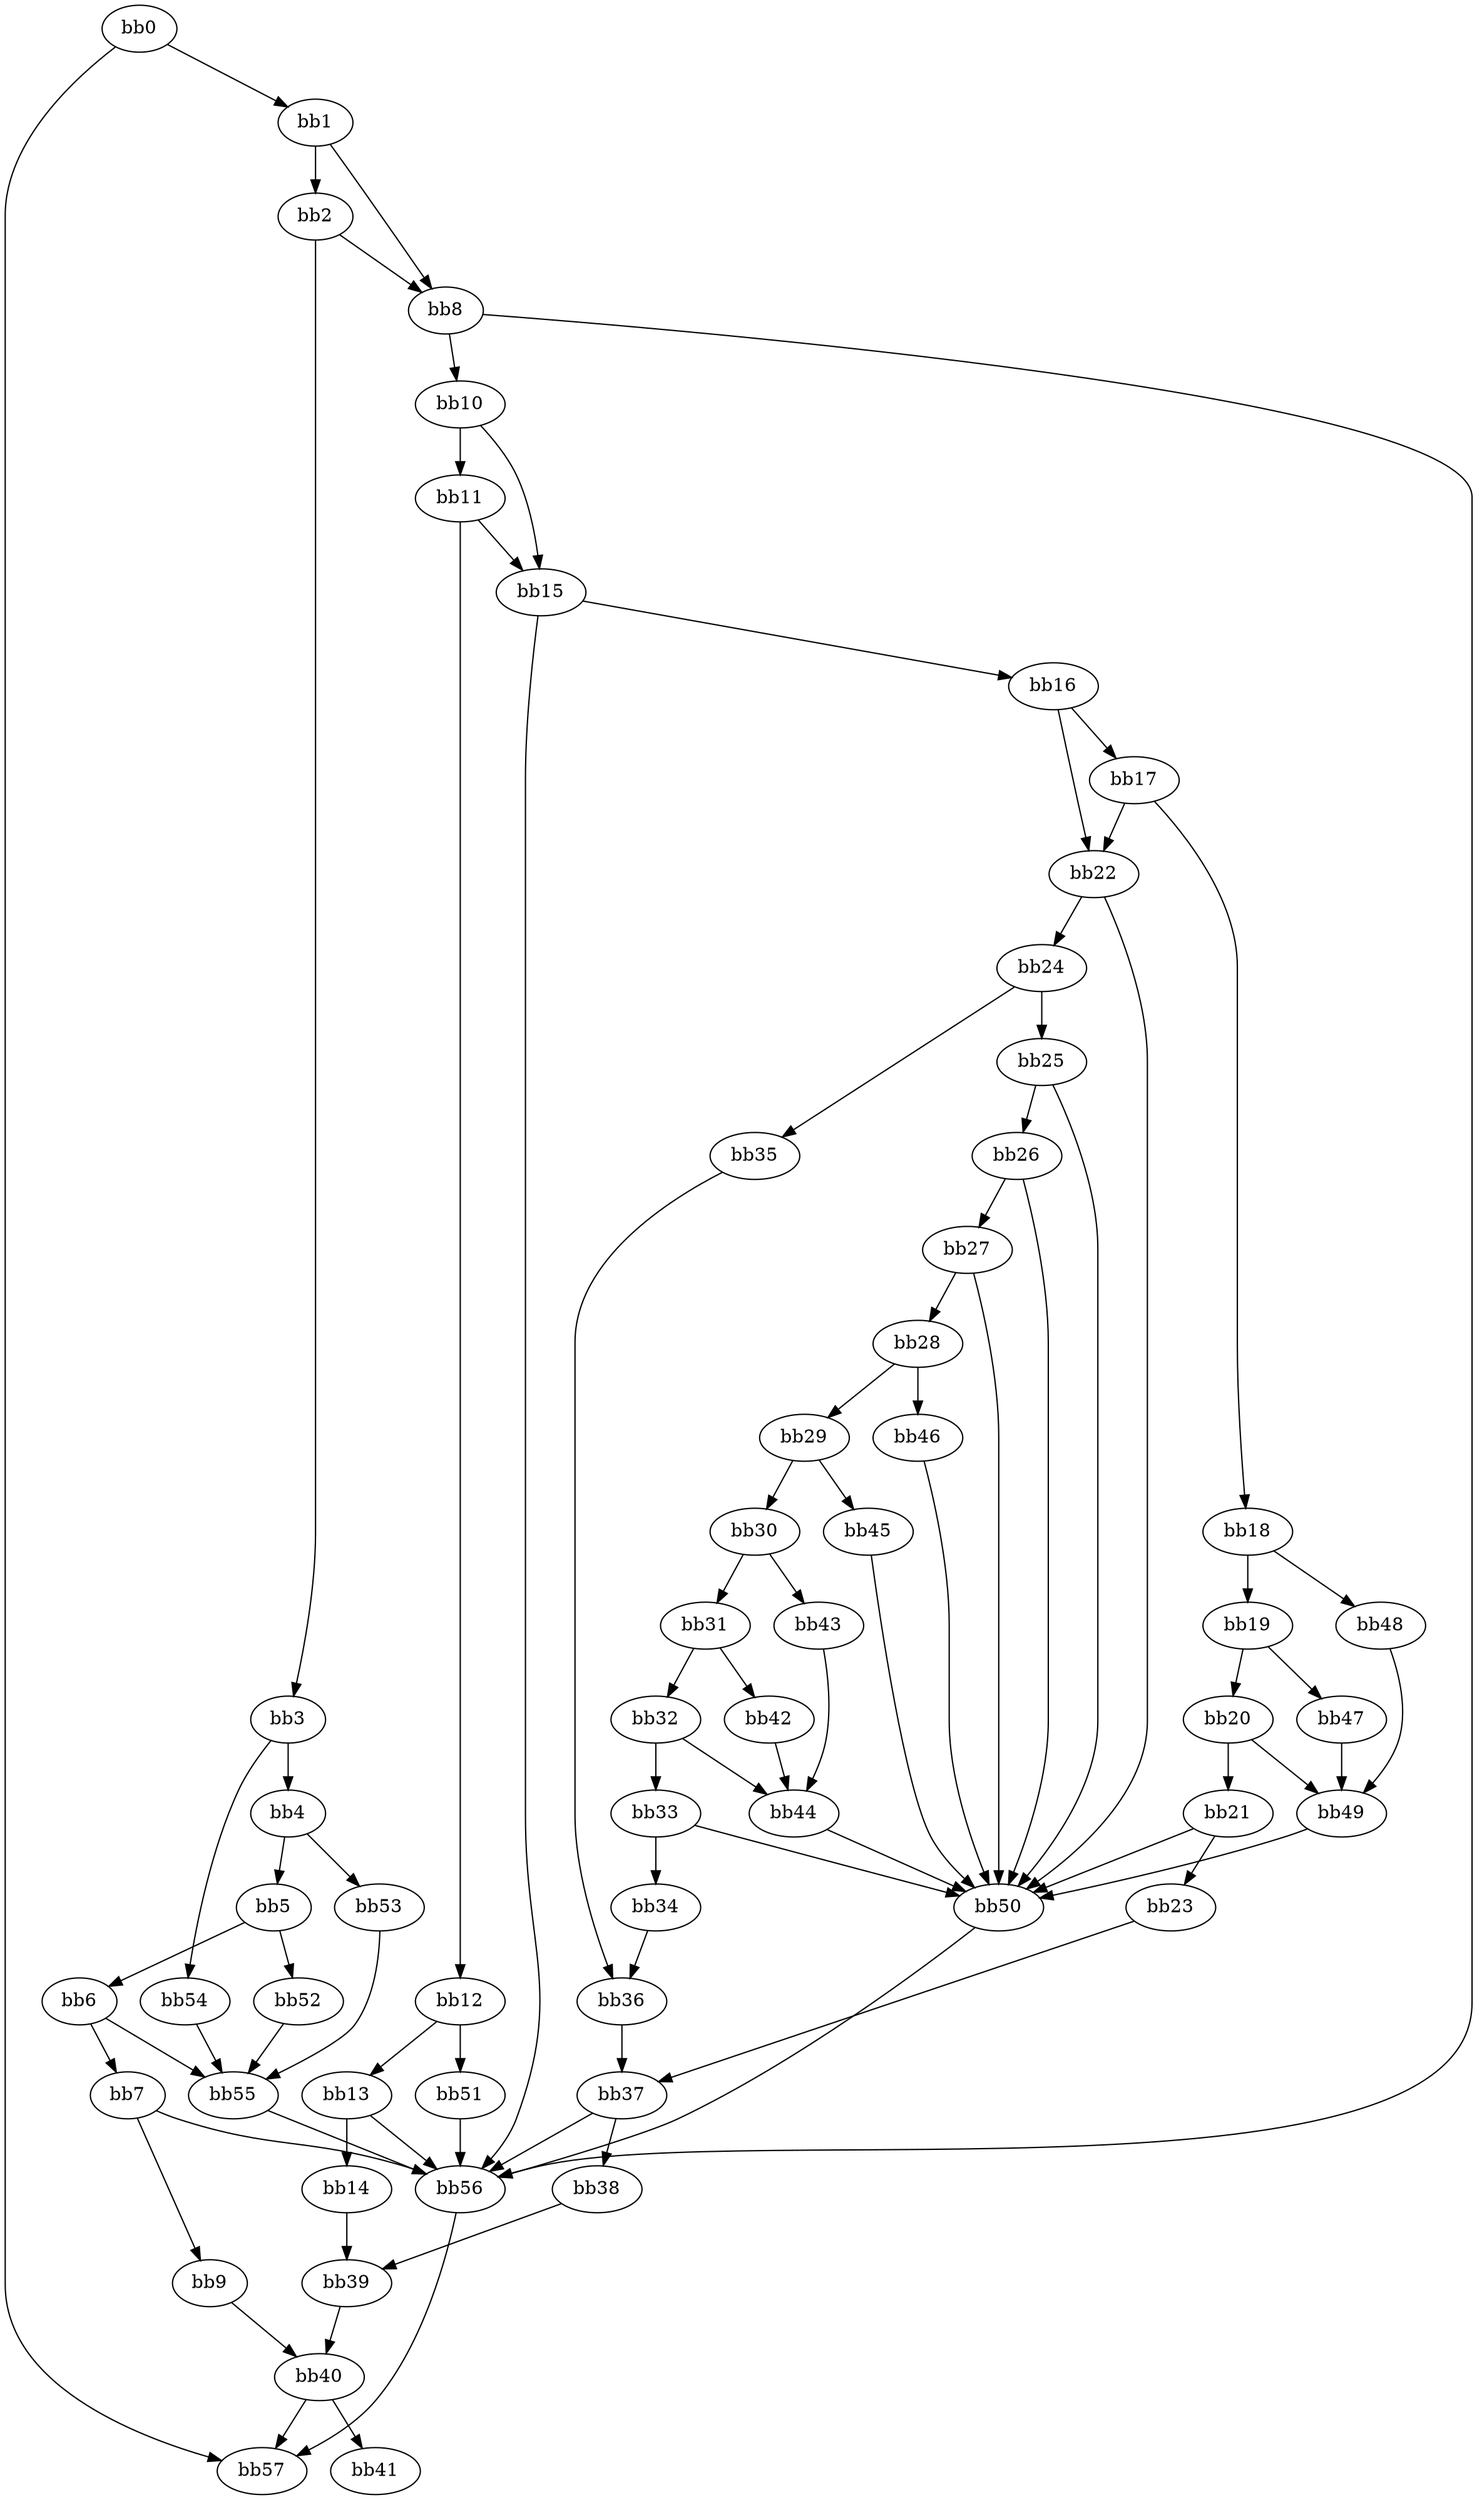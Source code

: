 digraph {
    0 [ label = "bb0\l" ]
    1 [ label = "bb1\l" ]
    2 [ label = "bb2\l" ]
    3 [ label = "bb3\l" ]
    4 [ label = "bb4\l" ]
    5 [ label = "bb5\l" ]
    6 [ label = "bb6\l" ]
    7 [ label = "bb7\l" ]
    8 [ label = "bb8\l" ]
    9 [ label = "bb9\l" ]
    10 [ label = "bb10\l" ]
    11 [ label = "bb11\l" ]
    12 [ label = "bb12\l" ]
    13 [ label = "bb13\l" ]
    14 [ label = "bb14\l" ]
    15 [ label = "bb15\l" ]
    16 [ label = "bb16\l" ]
    17 [ label = "bb17\l" ]
    18 [ label = "bb18\l" ]
    19 [ label = "bb19\l" ]
    20 [ label = "bb20\l" ]
    21 [ label = "bb21\l" ]
    22 [ label = "bb22\l" ]
    23 [ label = "bb23\l" ]
    24 [ label = "bb24\l" ]
    25 [ label = "bb25\l" ]
    26 [ label = "bb26\l" ]
    27 [ label = "bb27\l" ]
    28 [ label = "bb28\l" ]
    29 [ label = "bb29\l" ]
    30 [ label = "bb30\l" ]
    31 [ label = "bb31\l" ]
    32 [ label = "bb32\l" ]
    33 [ label = "bb33\l" ]
    34 [ label = "bb34\l" ]
    35 [ label = "bb35\l" ]
    36 [ label = "bb36\l" ]
    37 [ label = "bb37\l" ]
    38 [ label = "bb38\l" ]
    39 [ label = "bb39\l" ]
    40 [ label = "bb40\l" ]
    41 [ label = "bb41\l" ]
    42 [ label = "bb42\l" ]
    43 [ label = "bb43\l" ]
    44 [ label = "bb44\l" ]
    45 [ label = "bb45\l" ]
    46 [ label = "bb46\l" ]
    47 [ label = "bb47\l" ]
    48 [ label = "bb48\l" ]
    49 [ label = "bb49\l" ]
    50 [ label = "bb50\l" ]
    51 [ label = "bb51\l" ]
    52 [ label = "bb52\l" ]
    53 [ label = "bb53\l" ]
    54 [ label = "bb54\l" ]
    55 [ label = "bb55\l" ]
    56 [ label = "bb56\l" ]
    57 [ label = "bb57\l" ]
    0 -> 1 [ ]
    0 -> 57 [ ]
    1 -> 2 [ ]
    1 -> 8 [ ]
    2 -> 3 [ ]
    2 -> 8 [ ]
    3 -> 4 [ ]
    3 -> 54 [ ]
    4 -> 5 [ ]
    4 -> 53 [ ]
    5 -> 6 [ ]
    5 -> 52 [ ]
    6 -> 7 [ ]
    6 -> 55 [ ]
    7 -> 9 [ ]
    7 -> 56 [ ]
    8 -> 10 [ ]
    8 -> 56 [ ]
    9 -> 40 [ ]
    10 -> 11 [ ]
    10 -> 15 [ ]
    11 -> 12 [ ]
    11 -> 15 [ ]
    12 -> 13 [ ]
    12 -> 51 [ ]
    13 -> 14 [ ]
    13 -> 56 [ ]
    14 -> 39 [ ]
    15 -> 16 [ ]
    15 -> 56 [ ]
    16 -> 17 [ ]
    16 -> 22 [ ]
    17 -> 18 [ ]
    17 -> 22 [ ]
    18 -> 19 [ ]
    18 -> 48 [ ]
    19 -> 20 [ ]
    19 -> 47 [ ]
    20 -> 21 [ ]
    20 -> 49 [ ]
    21 -> 23 [ ]
    21 -> 50 [ ]
    22 -> 24 [ ]
    22 -> 50 [ ]
    23 -> 37 [ ]
    24 -> 25 [ ]
    24 -> 35 [ ]
    25 -> 26 [ ]
    25 -> 50 [ ]
    26 -> 27 [ ]
    26 -> 50 [ ]
    27 -> 28 [ ]
    27 -> 50 [ ]
    28 -> 29 [ ]
    28 -> 46 [ ]
    29 -> 30 [ ]
    29 -> 45 [ ]
    30 -> 31 [ ]
    30 -> 43 [ ]
    31 -> 32 [ ]
    31 -> 42 [ ]
    32 -> 33 [ ]
    32 -> 44 [ ]
    33 -> 34 [ ]
    33 -> 50 [ ]
    34 -> 36 [ ]
    35 -> 36 [ ]
    36 -> 37 [ ]
    37 -> 38 [ ]
    37 -> 56 [ ]
    38 -> 39 [ ]
    39 -> 40 [ ]
    40 -> 41 [ ]
    40 -> 57 [ ]
    42 -> 44 [ ]
    43 -> 44 [ ]
    44 -> 50 [ ]
    45 -> 50 [ ]
    46 -> 50 [ ]
    47 -> 49 [ ]
    48 -> 49 [ ]
    49 -> 50 [ ]
    50 -> 56 [ ]
    51 -> 56 [ ]
    52 -> 55 [ ]
    53 -> 55 [ ]
    54 -> 55 [ ]
    55 -> 56 [ ]
    56 -> 57 [ ]
}

